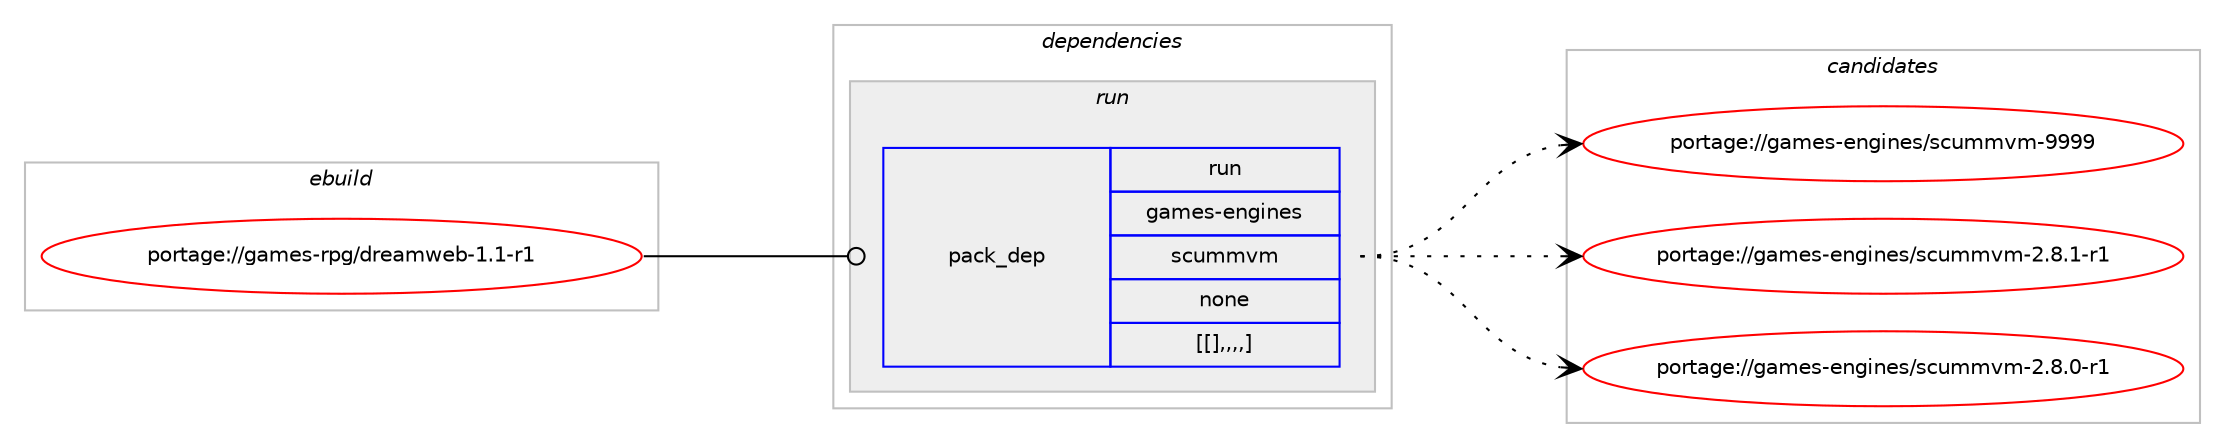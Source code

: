 digraph prolog {

# *************
# Graph options
# *************

newrank=true;
concentrate=true;
compound=true;
graph [rankdir=LR,fontname=Helvetica,fontsize=10,ranksep=1.5];#, ranksep=2.5, nodesep=0.2];
edge  [arrowhead=vee];
node  [fontname=Helvetica,fontsize=10];

# **********
# The ebuild
# **********

subgraph cluster_leftcol {
color=gray;
label=<<i>ebuild</i>>;
id [label="portage://games-rpg/dreamweb-1.1-r1", color=red, width=4, href="../games-rpg/dreamweb-1.1-r1.svg"];
}

# ****************
# The dependencies
# ****************

subgraph cluster_midcol {
color=gray;
label=<<i>dependencies</i>>;
subgraph cluster_compile {
fillcolor="#eeeeee";
style=filled;
label=<<i>compile</i>>;
}
subgraph cluster_compileandrun {
fillcolor="#eeeeee";
style=filled;
label=<<i>compile and run</i>>;
}
subgraph cluster_run {
fillcolor="#eeeeee";
style=filled;
label=<<i>run</i>>;
subgraph pack168800 {
dependency236626 [label=<<TABLE BORDER="0" CELLBORDER="1" CELLSPACING="0" CELLPADDING="4" WIDTH="220"><TR><TD ROWSPAN="6" CELLPADDING="30">pack_dep</TD></TR><TR><TD WIDTH="110">run</TD></TR><TR><TD>games-engines</TD></TR><TR><TD>scummvm</TD></TR><TR><TD>none</TD></TR><TR><TD>[[],,,,]</TD></TR></TABLE>>, shape=none, color=blue];
}
id:e -> dependency236626:w [weight=20,style="solid",arrowhead="odot"];
}
}

# **************
# The candidates
# **************

subgraph cluster_choices {
rank=same;
color=gray;
label=<<i>candidates</i>>;

subgraph choice168800 {
color=black;
nodesep=1;
choice103971091011154510111010310511010111547115991171091091181094557575757 [label="portage://games-engines/scummvm-9999", color=red, width=4,href="../games-engines/scummvm-9999.svg"];
choice103971091011154510111010310511010111547115991171091091181094550465646494511449 [label="portage://games-engines/scummvm-2.8.1-r1", color=red, width=4,href="../games-engines/scummvm-2.8.1-r1.svg"];
choice103971091011154510111010310511010111547115991171091091181094550465646484511449 [label="portage://games-engines/scummvm-2.8.0-r1", color=red, width=4,href="../games-engines/scummvm-2.8.0-r1.svg"];
dependency236626:e -> choice103971091011154510111010310511010111547115991171091091181094557575757:w [style=dotted,weight="100"];
dependency236626:e -> choice103971091011154510111010310511010111547115991171091091181094550465646494511449:w [style=dotted,weight="100"];
dependency236626:e -> choice103971091011154510111010310511010111547115991171091091181094550465646484511449:w [style=dotted,weight="100"];
}
}

}
